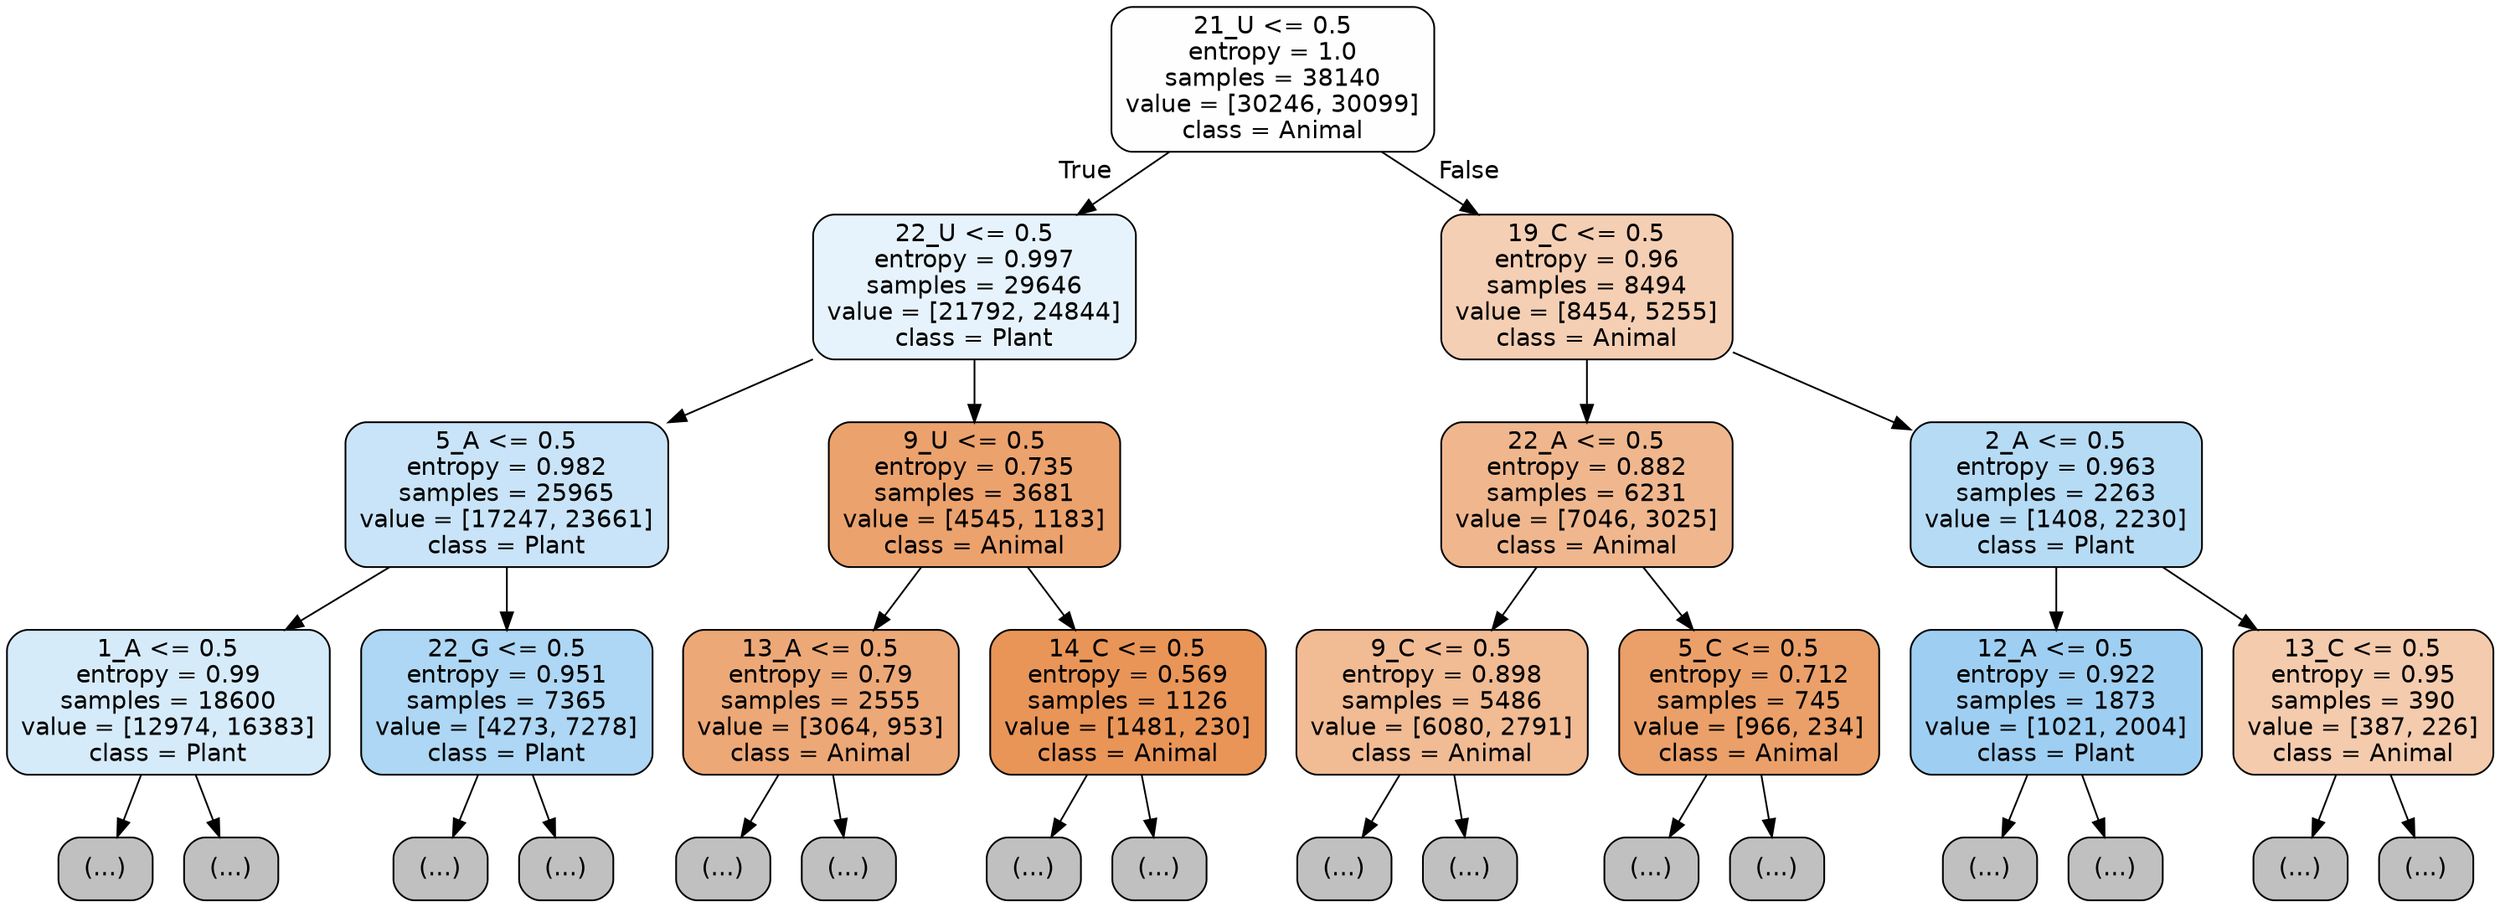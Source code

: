 digraph Tree {
node [shape=box, style="filled, rounded", color="black", fontname="helvetica"] ;
edge [fontname="helvetica"] ;
0 [label="21_U <= 0.5\nentropy = 1.0\nsamples = 38140\nvalue = [30246, 30099]\nclass = Animal", fillcolor="#fffefe"] ;
1 [label="22_U <= 0.5\nentropy = 0.997\nsamples = 29646\nvalue = [21792, 24844]\nclass = Plant", fillcolor="#e7f3fc"] ;
0 -> 1 [labeldistance=2.5, labelangle=45, headlabel="True"] ;
2 [label="5_A <= 0.5\nentropy = 0.982\nsamples = 25965\nvalue = [17247, 23661]\nclass = Plant", fillcolor="#c9e4f8"] ;
1 -> 2 ;
3 [label="1_A <= 0.5\nentropy = 0.99\nsamples = 18600\nvalue = [12974, 16383]\nclass = Plant", fillcolor="#d6ebfa"] ;
2 -> 3 ;
4 [label="(...)", fillcolor="#C0C0C0"] ;
3 -> 4 ;
6839 [label="(...)", fillcolor="#C0C0C0"] ;
3 -> 6839 ;
9030 [label="22_G <= 0.5\nentropy = 0.951\nsamples = 7365\nvalue = [4273, 7278]\nclass = Plant", fillcolor="#add7f4"] ;
2 -> 9030 ;
9031 [label="(...)", fillcolor="#C0C0C0"] ;
9030 -> 9031 ;
11562 [label="(...)", fillcolor="#C0C0C0"] ;
9030 -> 11562 ;
11881 [label="9_U <= 0.5\nentropy = 0.735\nsamples = 3681\nvalue = [4545, 1183]\nclass = Animal", fillcolor="#eca26d"] ;
1 -> 11881 ;
11882 [label="13_A <= 0.5\nentropy = 0.79\nsamples = 2555\nvalue = [3064, 953]\nclass = Animal", fillcolor="#eda877"] ;
11881 -> 11882 ;
11883 [label="(...)", fillcolor="#C0C0C0"] ;
11882 -> 11883 ;
12732 [label="(...)", fillcolor="#C0C0C0"] ;
11882 -> 12732 ;
12979 [label="14_C <= 0.5\nentropy = 0.569\nsamples = 1126\nvalue = [1481, 230]\nclass = Animal", fillcolor="#e99558"] ;
11881 -> 12979 ;
12980 [label="(...)", fillcolor="#C0C0C0"] ;
12979 -> 12980 ;
13261 [label="(...)", fillcolor="#C0C0C0"] ;
12979 -> 13261 ;
13344 [label="19_C <= 0.5\nentropy = 0.96\nsamples = 8494\nvalue = [8454, 5255]\nclass = Animal", fillcolor="#f5cfb4"] ;
0 -> 13344 [labeldistance=2.5, labelangle=-45, headlabel="False"] ;
13345 [label="22_A <= 0.5\nentropy = 0.882\nsamples = 6231\nvalue = [7046, 3025]\nclass = Animal", fillcolor="#f0b78e"] ;
13344 -> 13345 ;
13346 [label="9_C <= 0.5\nentropy = 0.898\nsamples = 5486\nvalue = [6080, 2791]\nclass = Animal", fillcolor="#f1bb94"] ;
13345 -> 13346 ;
13347 [label="(...)", fillcolor="#C0C0C0"] ;
13346 -> 13347 ;
15230 [label="(...)", fillcolor="#C0C0C0"] ;
13346 -> 15230 ;
15751 [label="5_C <= 0.5\nentropy = 0.712\nsamples = 745\nvalue = [966, 234]\nclass = Animal", fillcolor="#eba069"] ;
13345 -> 15751 ;
15752 [label="(...)", fillcolor="#C0C0C0"] ;
15751 -> 15752 ;
15941 [label="(...)", fillcolor="#C0C0C0"] ;
15751 -> 15941 ;
16000 [label="2_A <= 0.5\nentropy = 0.963\nsamples = 2263\nvalue = [1408, 2230]\nclass = Plant", fillcolor="#b6dbf5"] ;
13344 -> 16000 ;
16001 [label="12_A <= 0.5\nentropy = 0.922\nsamples = 1873\nvalue = [1021, 2004]\nclass = Plant", fillcolor="#9ecff2"] ;
16000 -> 16001 ;
16002 [label="(...)", fillcolor="#C0C0C0"] ;
16001 -> 16002 ;
16477 [label="(...)", fillcolor="#C0C0C0"] ;
16001 -> 16477 ;
16692 [label="13_C <= 0.5\nentropy = 0.95\nsamples = 390\nvalue = [387, 226]\nclass = Animal", fillcolor="#f4cbad"] ;
16000 -> 16692 ;
16693 [label="(...)", fillcolor="#C0C0C0"] ;
16692 -> 16693 ;
16888 [label="(...)", fillcolor="#C0C0C0"] ;
16692 -> 16888 ;
}